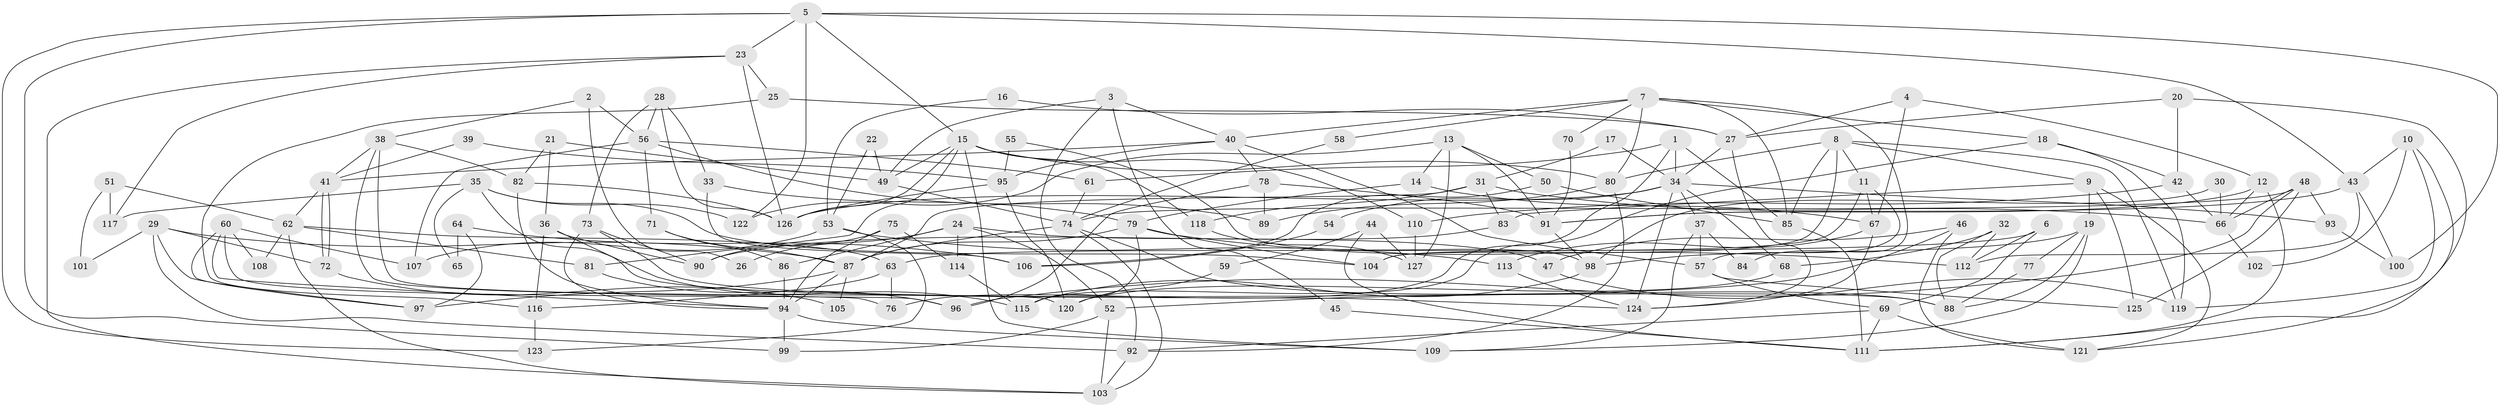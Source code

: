 // coarse degree distribution, {5: 0.13953488372093023, 7: 0.09302325581395349, 4: 0.18604651162790697, 3: 0.1744186046511628, 9: 0.046511627906976744, 6: 0.11627906976744186, 8: 0.06976744186046512, 2: 0.13953488372093023, 13: 0.023255813953488372, 1: 0.011627906976744186}
// Generated by graph-tools (version 1.1) at 2025/41/03/06/25 10:41:57]
// undirected, 127 vertices, 254 edges
graph export_dot {
graph [start="1"]
  node [color=gray90,style=filled];
  1;
  2;
  3;
  4;
  5;
  6;
  7;
  8;
  9;
  10;
  11;
  12;
  13;
  14;
  15;
  16;
  17;
  18;
  19;
  20;
  21;
  22;
  23;
  24;
  25;
  26;
  27;
  28;
  29;
  30;
  31;
  32;
  33;
  34;
  35;
  36;
  37;
  38;
  39;
  40;
  41;
  42;
  43;
  44;
  45;
  46;
  47;
  48;
  49;
  50;
  51;
  52;
  53;
  54;
  55;
  56;
  57;
  58;
  59;
  60;
  61;
  62;
  63;
  64;
  65;
  66;
  67;
  68;
  69;
  70;
  71;
  72;
  73;
  74;
  75;
  76;
  77;
  78;
  79;
  80;
  81;
  82;
  83;
  84;
  85;
  86;
  87;
  88;
  89;
  90;
  91;
  92;
  93;
  94;
  95;
  96;
  97;
  98;
  99;
  100;
  101;
  102;
  103;
  104;
  105;
  106;
  107;
  108;
  109;
  110;
  111;
  112;
  113;
  114;
  115;
  116;
  117;
  118;
  119;
  120;
  121;
  122;
  123;
  124;
  125;
  126;
  127;
  1 -- 76;
  1 -- 85;
  1 -- 34;
  1 -- 61;
  2 -- 56;
  2 -- 38;
  2 -- 26;
  3 -- 49;
  3 -- 40;
  3 -- 45;
  3 -- 92;
  4 -- 67;
  4 -- 27;
  4 -- 12;
  5 -- 99;
  5 -- 43;
  5 -- 15;
  5 -- 23;
  5 -- 100;
  5 -- 122;
  5 -- 123;
  6 -- 69;
  6 -- 63;
  6 -- 112;
  7 -- 80;
  7 -- 40;
  7 -- 18;
  7 -- 58;
  7 -- 70;
  7 -- 84;
  7 -- 85;
  8 -- 85;
  8 -- 80;
  8 -- 9;
  8 -- 11;
  8 -- 104;
  8 -- 119;
  9 -- 121;
  9 -- 19;
  9 -- 83;
  9 -- 125;
  10 -- 43;
  10 -- 119;
  10 -- 102;
  10 -- 121;
  11 -- 104;
  11 -- 57;
  11 -- 67;
  12 -- 91;
  12 -- 66;
  12 -- 111;
  13 -- 14;
  13 -- 127;
  13 -- 50;
  13 -- 91;
  13 -- 122;
  14 -- 79;
  14 -- 67;
  15 -- 126;
  15 -- 49;
  15 -- 80;
  15 -- 81;
  15 -- 109;
  15 -- 110;
  15 -- 118;
  16 -- 27;
  16 -- 53;
  17 -- 34;
  17 -- 31;
  18 -- 42;
  18 -- 115;
  18 -- 119;
  19 -- 98;
  19 -- 77;
  19 -- 88;
  19 -- 109;
  20 -- 27;
  20 -- 111;
  20 -- 42;
  21 -- 82;
  21 -- 49;
  21 -- 36;
  22 -- 53;
  22 -- 49;
  23 -- 103;
  23 -- 25;
  23 -- 117;
  23 -- 126;
  24 -- 52;
  24 -- 86;
  24 -- 26;
  24 -- 47;
  24 -- 114;
  25 -- 27;
  25 -- 116;
  27 -- 124;
  27 -- 34;
  28 -- 73;
  28 -- 126;
  28 -- 33;
  28 -- 56;
  29 -- 87;
  29 -- 92;
  29 -- 72;
  29 -- 97;
  29 -- 101;
  30 -- 66;
  30 -- 98;
  31 -- 66;
  31 -- 83;
  31 -- 87;
  31 -- 118;
  32 -- 88;
  32 -- 112;
  32 -- 68;
  33 -- 79;
  33 -- 106;
  34 -- 126;
  34 -- 37;
  34 -- 54;
  34 -- 68;
  34 -- 93;
  34 -- 124;
  35 -- 124;
  35 -- 122;
  35 -- 65;
  35 -- 104;
  35 -- 117;
  36 -- 115;
  36 -- 90;
  36 -- 116;
  37 -- 109;
  37 -- 57;
  37 -- 84;
  38 -- 82;
  38 -- 41;
  38 -- 76;
  38 -- 120;
  39 -- 95;
  39 -- 41;
  40 -- 78;
  40 -- 57;
  40 -- 41;
  40 -- 95;
  41 -- 72;
  41 -- 72;
  41 -- 62;
  42 -- 66;
  42 -- 110;
  43 -- 112;
  43 -- 100;
  43 -- 91;
  44 -- 127;
  44 -- 111;
  44 -- 59;
  45 -- 111;
  46 -- 121;
  46 -- 47;
  46 -- 52;
  47 -- 119;
  48 -- 125;
  48 -- 96;
  48 -- 66;
  48 -- 74;
  48 -- 93;
  49 -- 74;
  50 -- 85;
  50 -- 106;
  51 -- 62;
  51 -- 117;
  51 -- 101;
  52 -- 103;
  52 -- 99;
  53 -- 123;
  53 -- 107;
  53 -- 113;
  54 -- 106;
  55 -- 95;
  55 -- 98;
  56 -- 61;
  56 -- 71;
  56 -- 89;
  56 -- 107;
  57 -- 69;
  57 -- 125;
  58 -- 74;
  59 -- 120;
  60 -- 94;
  60 -- 97;
  60 -- 96;
  60 -- 107;
  60 -- 108;
  61 -- 74;
  62 -- 103;
  62 -- 63;
  62 -- 81;
  62 -- 108;
  63 -- 116;
  63 -- 76;
  64 -- 106;
  64 -- 97;
  64 -- 65;
  66 -- 102;
  67 -- 113;
  67 -- 124;
  68 -- 120;
  69 -- 92;
  69 -- 111;
  69 -- 121;
  70 -- 91;
  71 -- 87;
  71 -- 86;
  72 -- 105;
  73 -- 88;
  73 -- 90;
  73 -- 94;
  74 -- 87;
  74 -- 88;
  74 -- 103;
  75 -- 114;
  75 -- 94;
  75 -- 90;
  77 -- 88;
  78 -- 96;
  78 -- 91;
  78 -- 89;
  79 -- 104;
  79 -- 87;
  79 -- 112;
  79 -- 115;
  80 -- 89;
  80 -- 92;
  81 -- 96;
  82 -- 94;
  82 -- 126;
  83 -- 90;
  85 -- 111;
  86 -- 94;
  87 -- 94;
  87 -- 97;
  87 -- 105;
  91 -- 98;
  92 -- 103;
  93 -- 100;
  94 -- 109;
  94 -- 99;
  95 -- 120;
  95 -- 126;
  98 -- 115;
  110 -- 127;
  113 -- 124;
  114 -- 115;
  116 -- 123;
  118 -- 127;
}
